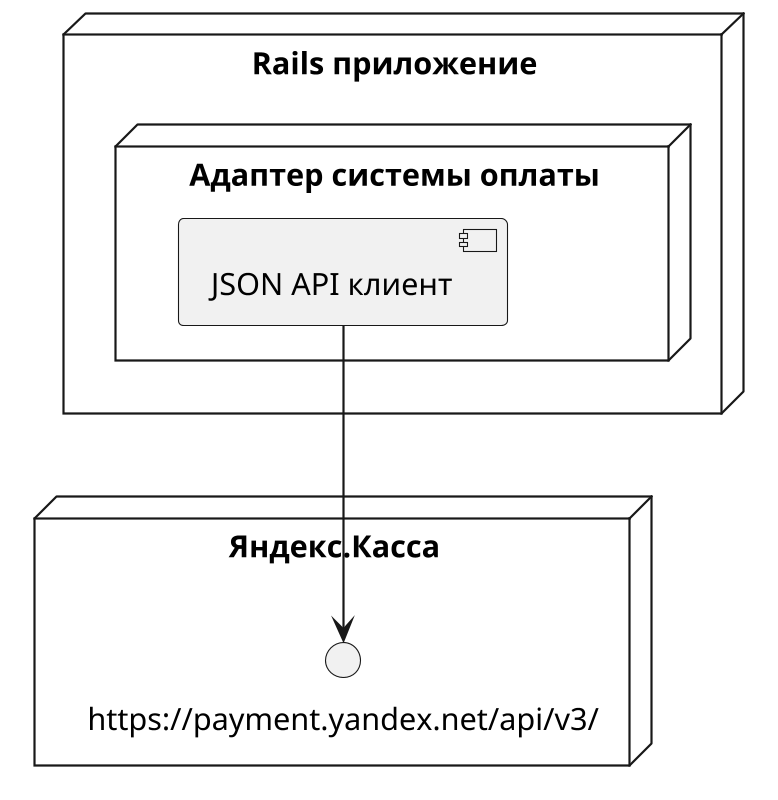 @startuml pay_adapter_scheme
scale 800*800

node "Rails приложение" {
  node "Адаптер системы оплаты" {
    [JSON API клиент] as http_client
  }
}

node "Яндекс.Касса" {
  interface "https://payment.yandex.net/api/v3/" as api
}

http_client ---> api

@enduml